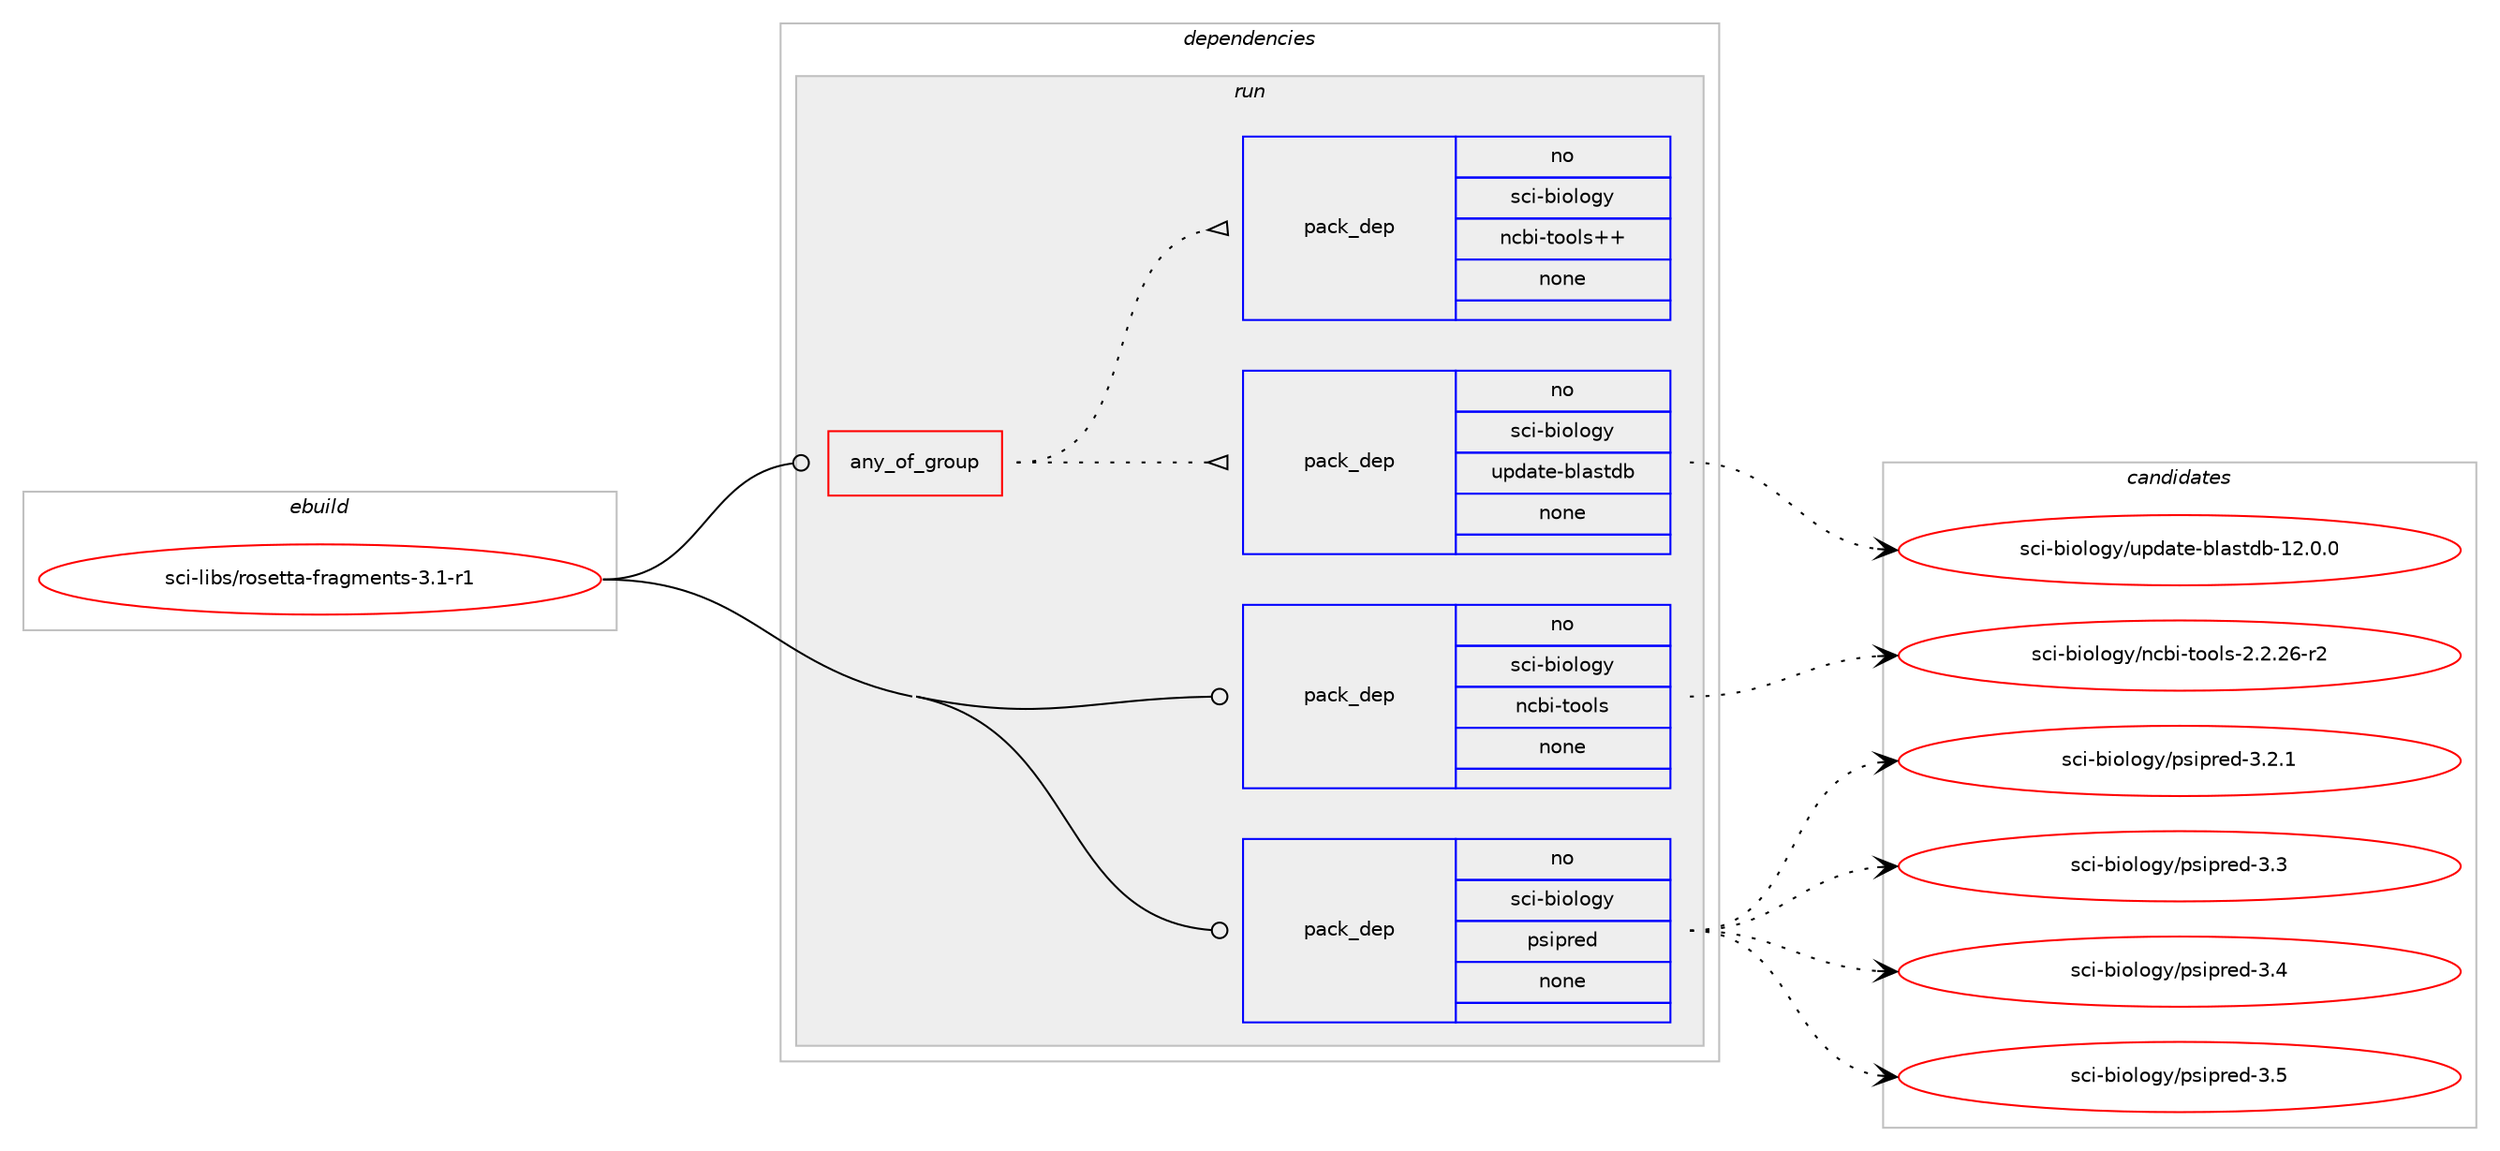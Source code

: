 digraph prolog {

# *************
# Graph options
# *************

newrank=true;
concentrate=true;
compound=true;
graph [rankdir=LR,fontname=Helvetica,fontsize=10,ranksep=1.5];#, ranksep=2.5, nodesep=0.2];
edge  [arrowhead=vee];
node  [fontname=Helvetica,fontsize=10];

# **********
# The ebuild
# **********

subgraph cluster_leftcol {
color=gray;
rank=same;
label=<<i>ebuild</i>>;
id [label="sci-libs/rosetta-fragments-3.1-r1", color=red, width=4, href="../sci-libs/rosetta-fragments-3.1-r1.svg"];
}

# ****************
# The dependencies
# ****************

subgraph cluster_midcol {
color=gray;
label=<<i>dependencies</i>>;
subgraph cluster_compile {
fillcolor="#eeeeee";
style=filled;
label=<<i>compile</i>>;
}
subgraph cluster_compileandrun {
fillcolor="#eeeeee";
style=filled;
label=<<i>compile and run</i>>;
}
subgraph cluster_run {
fillcolor="#eeeeee";
style=filled;
label=<<i>run</i>>;
subgraph any7677 {
dependency453530 [label=<<TABLE BORDER="0" CELLBORDER="1" CELLSPACING="0" CELLPADDING="4"><TR><TD CELLPADDING="10">any_of_group</TD></TR></TABLE>>, shape=none, color=red];subgraph pack334585 {
dependency453531 [label=<<TABLE BORDER="0" CELLBORDER="1" CELLSPACING="0" CELLPADDING="4" WIDTH="220"><TR><TD ROWSPAN="6" CELLPADDING="30">pack_dep</TD></TR><TR><TD WIDTH="110">no</TD></TR><TR><TD>sci-biology</TD></TR><TR><TD>update-blastdb</TD></TR><TR><TD>none</TD></TR><TR><TD></TD></TR></TABLE>>, shape=none, color=blue];
}
dependency453530:e -> dependency453531:w [weight=20,style="dotted",arrowhead="oinv"];
subgraph pack334586 {
dependency453532 [label=<<TABLE BORDER="0" CELLBORDER="1" CELLSPACING="0" CELLPADDING="4" WIDTH="220"><TR><TD ROWSPAN="6" CELLPADDING="30">pack_dep</TD></TR><TR><TD WIDTH="110">no</TD></TR><TR><TD>sci-biology</TD></TR><TR><TD>ncbi-tools++</TD></TR><TR><TD>none</TD></TR><TR><TD></TD></TR></TABLE>>, shape=none, color=blue];
}
dependency453530:e -> dependency453532:w [weight=20,style="dotted",arrowhead="oinv"];
}
id:e -> dependency453530:w [weight=20,style="solid",arrowhead="odot"];
subgraph pack334587 {
dependency453533 [label=<<TABLE BORDER="0" CELLBORDER="1" CELLSPACING="0" CELLPADDING="4" WIDTH="220"><TR><TD ROWSPAN="6" CELLPADDING="30">pack_dep</TD></TR><TR><TD WIDTH="110">no</TD></TR><TR><TD>sci-biology</TD></TR><TR><TD>ncbi-tools</TD></TR><TR><TD>none</TD></TR><TR><TD></TD></TR></TABLE>>, shape=none, color=blue];
}
id:e -> dependency453533:w [weight=20,style="solid",arrowhead="odot"];
subgraph pack334588 {
dependency453534 [label=<<TABLE BORDER="0" CELLBORDER="1" CELLSPACING="0" CELLPADDING="4" WIDTH="220"><TR><TD ROWSPAN="6" CELLPADDING="30">pack_dep</TD></TR><TR><TD WIDTH="110">no</TD></TR><TR><TD>sci-biology</TD></TR><TR><TD>psipred</TD></TR><TR><TD>none</TD></TR><TR><TD></TD></TR></TABLE>>, shape=none, color=blue];
}
id:e -> dependency453534:w [weight=20,style="solid",arrowhead="odot"];
}
}

# **************
# The candidates
# **************

subgraph cluster_choices {
rank=same;
color=gray;
label=<<i>candidates</i>>;

subgraph choice334585 {
color=black;
nodesep=1;
choice11599105459810511110811110312147117112100971161014598108971151161009845495046484648 [label="sci-biology/update-blastdb-12.0.0", color=red, width=4,href="../sci-biology/update-blastdb-12.0.0.svg"];
dependency453531:e -> choice11599105459810511110811110312147117112100971161014598108971151161009845495046484648:w [style=dotted,weight="100"];
}
subgraph choice334586 {
color=black;
nodesep=1;
}
subgraph choice334587 {
color=black;
nodesep=1;
choice11599105459810511110811110312147110999810545116111111108115455046504650544511450 [label="sci-biology/ncbi-tools-2.2.26-r2", color=red, width=4,href="../sci-biology/ncbi-tools-2.2.26-r2.svg"];
dependency453533:e -> choice11599105459810511110811110312147110999810545116111111108115455046504650544511450:w [style=dotted,weight="100"];
}
subgraph choice334588 {
color=black;
nodesep=1;
choice11599105459810511110811110312147112115105112114101100455146504649 [label="sci-biology/psipred-3.2.1", color=red, width=4,href="../sci-biology/psipred-3.2.1.svg"];
choice1159910545981051111081111031214711211510511211410110045514651 [label="sci-biology/psipred-3.3", color=red, width=4,href="../sci-biology/psipred-3.3.svg"];
choice1159910545981051111081111031214711211510511211410110045514652 [label="sci-biology/psipred-3.4", color=red, width=4,href="../sci-biology/psipred-3.4.svg"];
choice1159910545981051111081111031214711211510511211410110045514653 [label="sci-biology/psipred-3.5", color=red, width=4,href="../sci-biology/psipred-3.5.svg"];
dependency453534:e -> choice11599105459810511110811110312147112115105112114101100455146504649:w [style=dotted,weight="100"];
dependency453534:e -> choice1159910545981051111081111031214711211510511211410110045514651:w [style=dotted,weight="100"];
dependency453534:e -> choice1159910545981051111081111031214711211510511211410110045514652:w [style=dotted,weight="100"];
dependency453534:e -> choice1159910545981051111081111031214711211510511211410110045514653:w [style=dotted,weight="100"];
}
}

}
